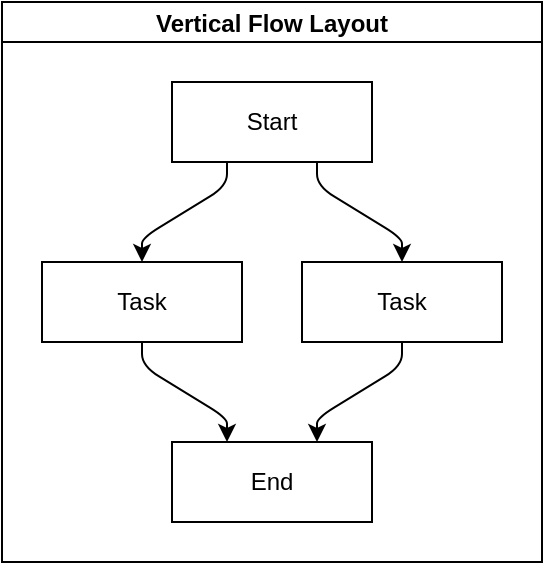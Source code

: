 <mxfile>
    <diagram id="qaC55FaUGY-wd-tCABYL" name="Page-1">
        <mxGraphModel dx="1130" dy="768" grid="1" gridSize="10" guides="1" tooltips="1" connect="1" arrows="1" fold="1" page="1" pageScale="1" pageWidth="850" pageHeight="1100" math="0" shadow="0">
            <root>
                <mxCell id="0"/>
                <mxCell id="1" parent="0"/>
                <mxCell id="2" value="Vertical Flow Layout" style="swimlane;startSize=20;horizontal=1;childLayout=flowLayout;flowOrientation=north;resizable=0;interRankCellSpacing=50;containerType=tree;fontSize=12;" vertex="1" parent="1">
                    <mxGeometry x="10" y="60" width="270" height="280" as="geometry"/>
                </mxCell>
                <mxCell id="3" value="Start" style="whiteSpace=wrap;html=1;" vertex="1" parent="2">
                    <mxGeometry x="85" y="40" width="100" height="40" as="geometry"/>
                </mxCell>
                <mxCell id="4" value="Task" style="whiteSpace=wrap;html=1;" vertex="1" parent="2">
                    <mxGeometry x="20" y="130" width="100" height="40" as="geometry"/>
                </mxCell>
                <mxCell id="5" value="" style="html=1;rounded=1;curved=0;sourcePerimeterSpacing=0;targetPerimeterSpacing=0;startSize=6;endSize=6;noEdgeStyle=1;orthogonal=1;" edge="1" parent="2" source="3" target="4">
                    <mxGeometry relative="1" as="geometry">
                        <Array as="points">
                            <mxPoint x="112.5" y="92"/>
                            <mxPoint x="70" y="118"/>
                        </Array>
                    </mxGeometry>
                </mxCell>
                <mxCell id="6" value="Task" style="whiteSpace=wrap;html=1;" vertex="1" parent="2">
                    <mxGeometry x="150" y="130" width="100" height="40" as="geometry"/>
                </mxCell>
                <mxCell id="7" value="" style="html=1;rounded=1;curved=0;sourcePerimeterSpacing=0;targetPerimeterSpacing=0;startSize=6;endSize=6;noEdgeStyle=1;orthogonal=1;" edge="1" parent="2" source="3" target="6">
                    <mxGeometry relative="1" as="geometry">
                        <Array as="points">
                            <mxPoint x="157.5" y="92"/>
                            <mxPoint x="200" y="118"/>
                        </Array>
                    </mxGeometry>
                </mxCell>
                <mxCell id="8" value="End" style="whiteSpace=wrap;html=1;" vertex="1" parent="2">
                    <mxGeometry x="85" y="220" width="100" height="40" as="geometry"/>
                </mxCell>
                <mxCell id="9" value="" style="html=1;rounded=1;curved=0;sourcePerimeterSpacing=0;targetPerimeterSpacing=0;startSize=6;endSize=6;noEdgeStyle=1;orthogonal=1;" edge="1" parent="2" source="4" target="8">
                    <mxGeometry relative="1" as="geometry">
                        <Array as="points">
                            <mxPoint x="70" y="182"/>
                            <mxPoint x="112.5" y="208"/>
                        </Array>
                    </mxGeometry>
                </mxCell>
                <mxCell id="10" value="" style="html=1;rounded=1;curved=0;sourcePerimeterSpacing=0;targetPerimeterSpacing=0;startSize=6;endSize=6;noEdgeStyle=1;orthogonal=1;" edge="1" parent="2" source="6" target="8">
                    <mxGeometry relative="1" as="geometry">
                        <Array as="points">
                            <mxPoint x="200" y="182"/>
                            <mxPoint x="157.5" y="208"/>
                        </Array>
                    </mxGeometry>
                </mxCell>
            </root>
        </mxGraphModel>
    </diagram>
</mxfile>